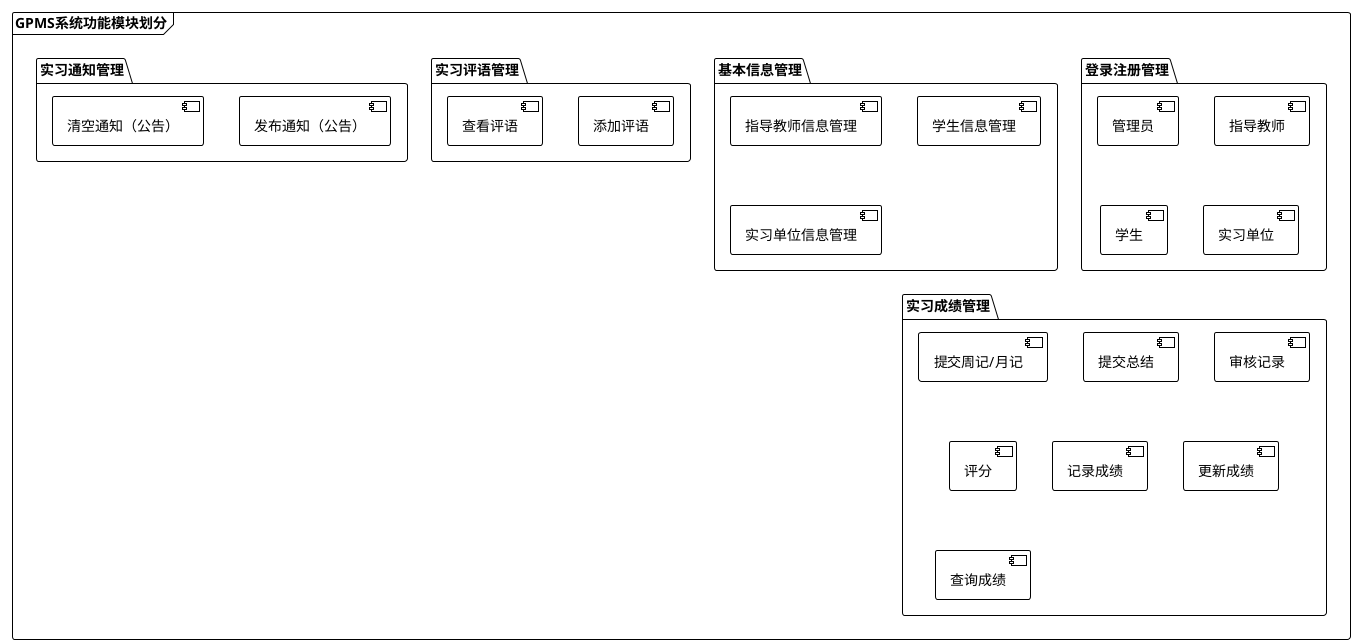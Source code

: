 @startuml
!theme plain

frame "GPMS系统功能模块划分" {
    package "登录注册管理" {
        [管理员]
        [指导教师]
        [学生]
        [实习单位]
    }
    package "基本信息管理" {
        [指导教师信息管理]
        [学生信息管理]
        [实习单位信息管理]
    }
    package "实习成绩管理" {
        [提交周记/月记]
        [提交总结]
        [审核记录]
        [评分]
    }
    package "实习成绩管理" {
        [记录成绩]
        [更新成绩]
        [查询成绩]
    }
    package "实习评语管理" {
        [添加评语]
        [查看评语]
    }
    package "实习通知管理" {
        [发布通知（公告）]
        [清空通知（公告）]
    }
}

@enduml

